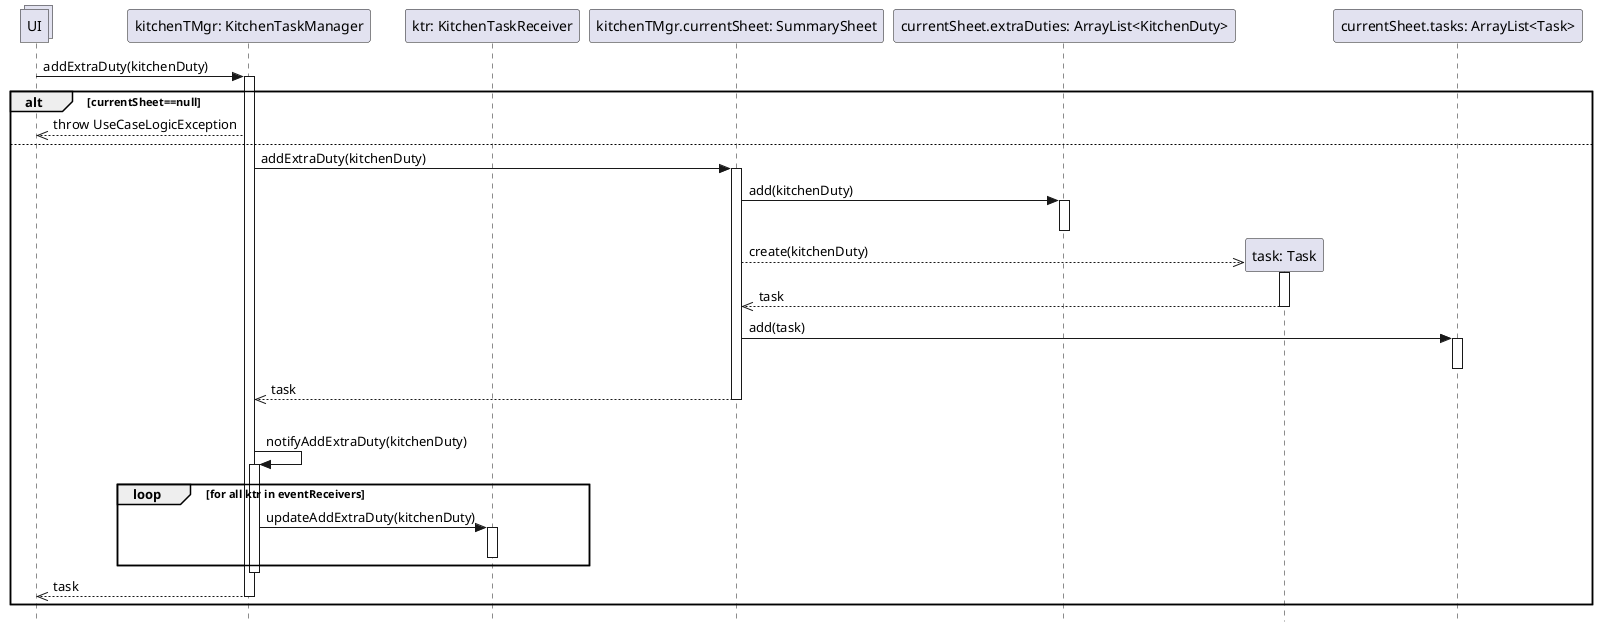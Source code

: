 @startuml Operazione 2
skinparam Style strictuml

collections UI

participant "kitchenTMgr: KitchenTaskManager" as ktm
UI -> ktm: addExtraDuty(kitchenDuty)
participant "ktr: KitchenTaskReceiver" as ktr

activate ktm

alt currentSheet==null
    UI <<-- ktm: throw UseCaseLogicException
else
    participant "kitchenTMgr.currentSheet: SummarySheet" as ss
    ktm -> ss: addExtraDuty(kitchenDuty)
    activate ss

    participant "currentSheet.extraDuties: ArrayList<KitchenDuty>" as kdList
    ss -> kdList: add(kitchenDuty)
    activate kdList
    deactivate kdList

    participant "task: Task" as t
    ss -->> t**: create(kitchenDuty)
    activate t
    ss <<-- t:task
    deactivate t
    
    participant "currentSheet.tasks: ArrayList<Task>" as tasks
    ss -> tasks: add(task)

    activate tasks
    deactivate tasks

    ktm <<-- ss: task
    deactivate ss
    |||
    ktm -> ktm: notifyAddExtraDuty(kitchenDuty)
    activate ktm
    loop for all ktr in eventReceivers
        ktm -> ktr : updateAddExtraDuty(kitchenDuty)
        activate ktr
        deactivate ktr
    end
    deactivate ktm

    UI <<-- ktm : task
    deactivate ktm

    
end

@enduml